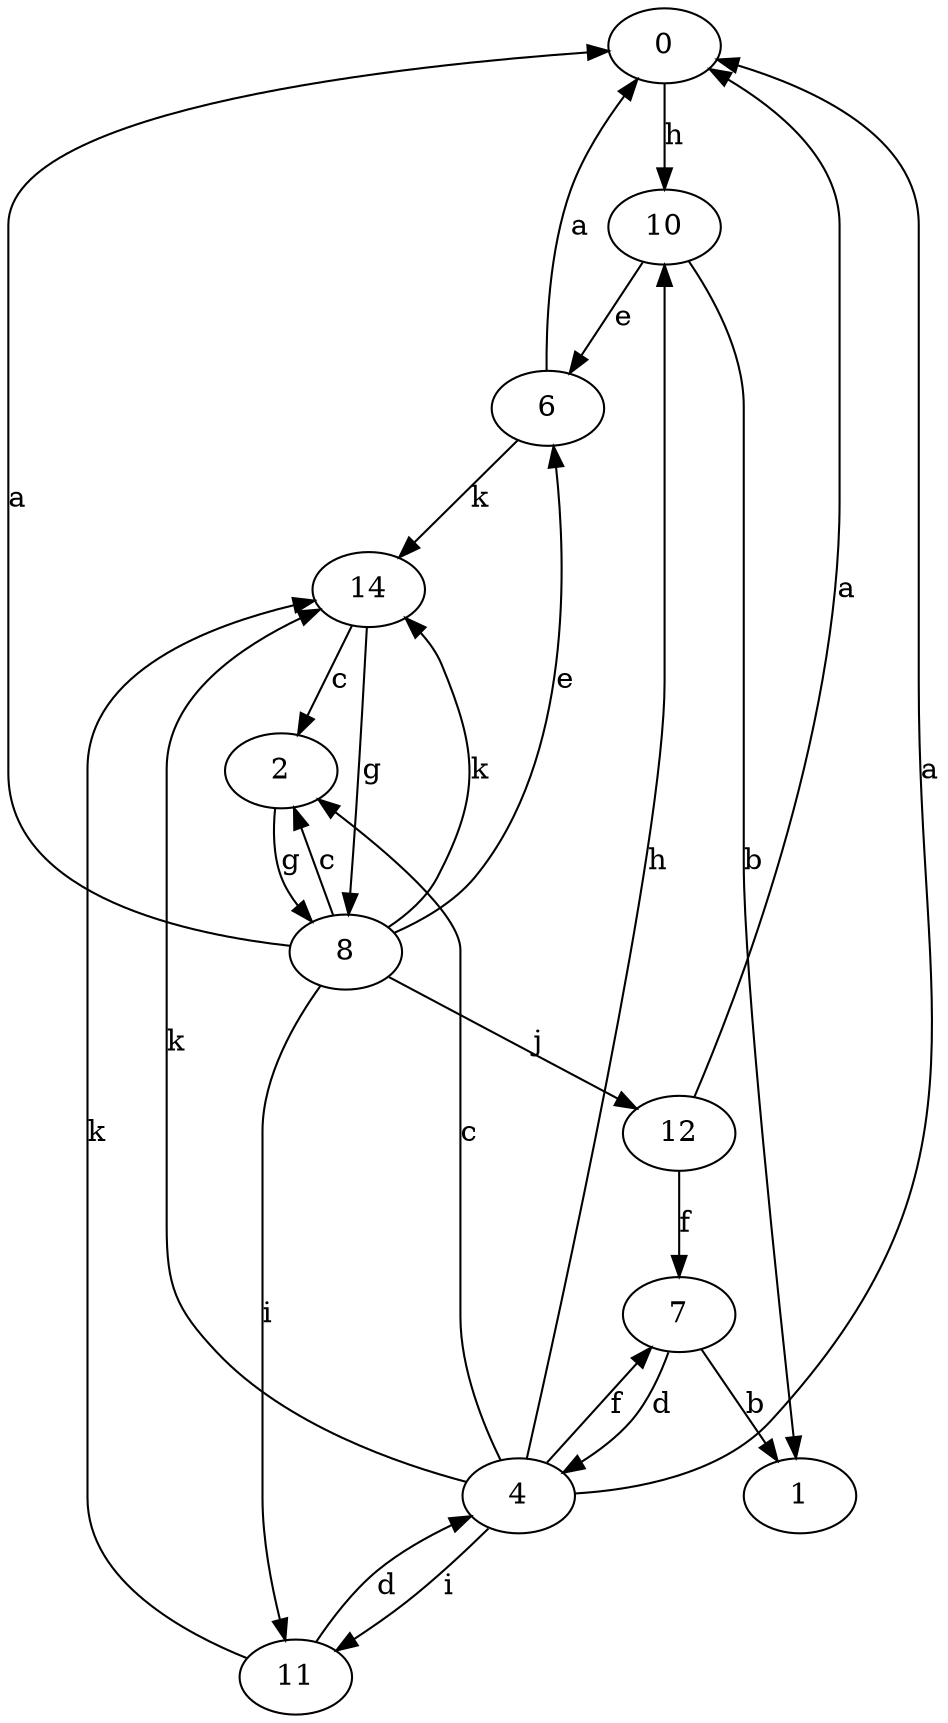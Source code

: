 strict digraph  {
0;
1;
2;
4;
6;
7;
8;
10;
11;
12;
14;
0 -> 10  [label=h];
2 -> 8  [label=g];
4 -> 0  [label=a];
4 -> 2  [label=c];
4 -> 7  [label=f];
4 -> 10  [label=h];
4 -> 11  [label=i];
4 -> 14  [label=k];
6 -> 0  [label=a];
6 -> 14  [label=k];
7 -> 1  [label=b];
7 -> 4  [label=d];
8 -> 0  [label=a];
8 -> 2  [label=c];
8 -> 6  [label=e];
8 -> 11  [label=i];
8 -> 12  [label=j];
8 -> 14  [label=k];
10 -> 1  [label=b];
10 -> 6  [label=e];
11 -> 4  [label=d];
11 -> 14  [label=k];
12 -> 0  [label=a];
12 -> 7  [label=f];
14 -> 2  [label=c];
14 -> 8  [label=g];
}
